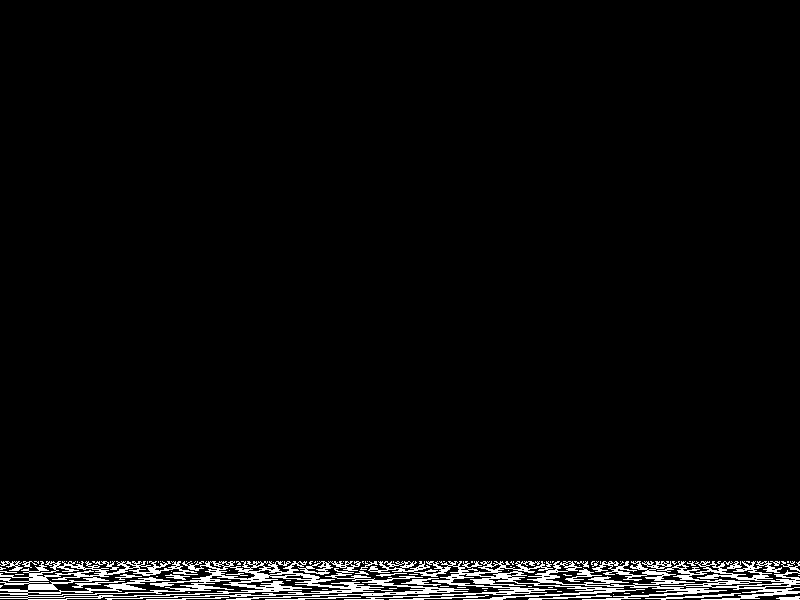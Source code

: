 #include "colors.inc"

#declare initial_camera_pos=4;
    
  camera {
    location <0, 1, -10>
    
    //#local initial_camera_rot_y=90;
    //#while (initial_camera_rot_y  > 0)
    //	rotate < initial_camera_rot_y , 0 , 0 >
    //#local initial_camera_rot_y = (initial_camera_rot_y - 10);
    //#end
    
    #if (initial_camera_pos = 0)
    	look_at initial_camera_pos
    #else
    	look_at initial_camera_pos - clock
    #end
    
    angle 35
  }

  light_source { <500,500,-1000> White }
  plane {
    y,0
    pigment { checker Black White}
  }